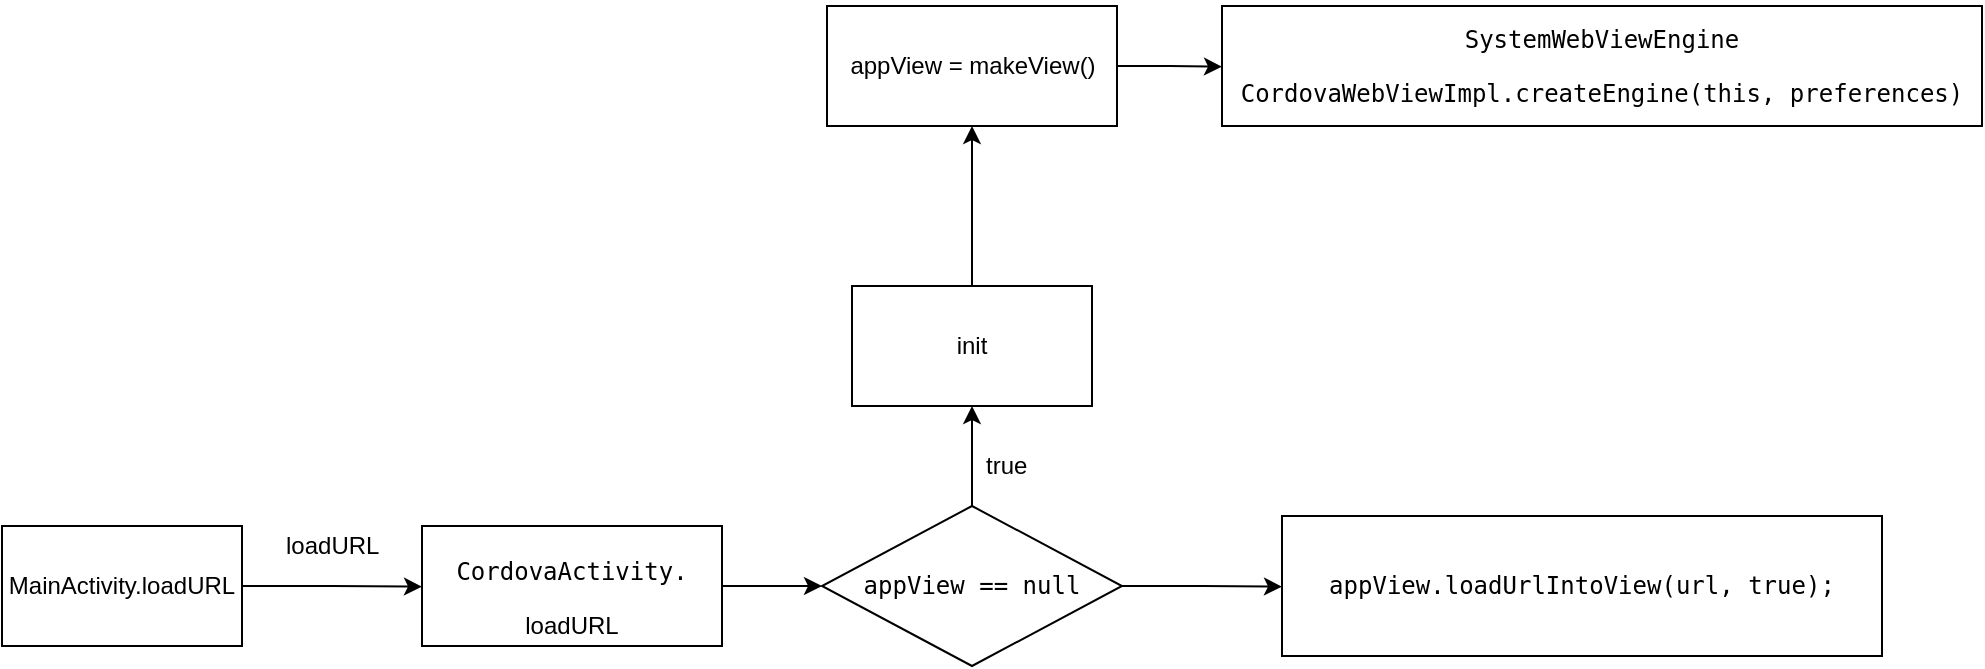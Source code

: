 <mxfile version="10.5.4" type="github"><diagram id="c00RBw5aIxOP1FfjhGlZ" name="Page-1"><mxGraphModel dx="1269" dy="675" grid="1" gridSize="10" guides="1" tooltips="1" connect="1" arrows="1" fold="1" page="1" pageScale="1" pageWidth="827" pageHeight="1169" math="0" shadow="0"><root><mxCell id="0"/><mxCell id="1" parent="0"/><mxCell id="qnE9HWCvwtSlB8G6Xwsx-5" style="edgeStyle=orthogonalEdgeStyle;rounded=0;orthogonalLoop=1;jettySize=auto;html=1;exitX=1;exitY=0.5;exitDx=0;exitDy=0;" edge="1" parent="1" source="qnE9HWCvwtSlB8G6Xwsx-1"><mxGeometry relative="1" as="geometry"><mxPoint x="240" y="480.333" as="targetPoint"/></mxGeometry></mxCell><mxCell id="qnE9HWCvwtSlB8G6Xwsx-1" value="MainActivity.&lt;span&gt;loadURL&lt;/span&gt;" style="rounded=0;whiteSpace=wrap;html=1;" vertex="1" parent="1"><mxGeometry x="30" y="450" width="120" height="60" as="geometry"/></mxCell><mxCell id="qnE9HWCvwtSlB8G6Xwsx-4" value="loadURL" style="text;html=1;resizable=0;points=[];autosize=1;align=left;verticalAlign=top;spacingTop=-4;" vertex="1" parent="1"><mxGeometry x="170" y="450" width="60" height="20" as="geometry"/></mxCell><mxCell id="qnE9HWCvwtSlB8G6Xwsx-9" style="edgeStyle=orthogonalEdgeStyle;rounded=0;orthogonalLoop=1;jettySize=auto;html=1;exitX=1;exitY=0.5;exitDx=0;exitDy=0;entryX=0;entryY=0.5;entryDx=0;entryDy=0;" edge="1" parent="1" source="qnE9HWCvwtSlB8G6Xwsx-6" target="qnE9HWCvwtSlB8G6Xwsx-8"><mxGeometry relative="1" as="geometry"/></mxCell><mxCell id="qnE9HWCvwtSlB8G6Xwsx-6" value="&lt;pre&gt;&lt;span&gt;CordovaActivity.&lt;/span&gt;&lt;/pre&gt;&lt;span&gt;loadURL&lt;/span&gt;" style="rounded=0;whiteSpace=wrap;html=1;" vertex="1" parent="1"><mxGeometry x="240" y="450" width="150" height="60" as="geometry"/></mxCell><mxCell id="qnE9HWCvwtSlB8G6Xwsx-10" style="edgeStyle=orthogonalEdgeStyle;rounded=0;orthogonalLoop=1;jettySize=auto;html=1;" edge="1" parent="1" source="qnE9HWCvwtSlB8G6Xwsx-8"><mxGeometry relative="1" as="geometry"><mxPoint x="515" y="390" as="targetPoint"/></mxGeometry></mxCell><mxCell id="qnE9HWCvwtSlB8G6Xwsx-13" style="edgeStyle=orthogonalEdgeStyle;rounded=0;orthogonalLoop=1;jettySize=auto;html=1;exitX=1;exitY=0.5;exitDx=0;exitDy=0;" edge="1" parent="1" source="qnE9HWCvwtSlB8G6Xwsx-8"><mxGeometry relative="1" as="geometry"><mxPoint x="670" y="480.333" as="targetPoint"/></mxGeometry></mxCell><mxCell id="qnE9HWCvwtSlB8G6Xwsx-8" value="&lt;pre&gt;&lt;span&gt;appView&lt;/span&gt; == &lt;span&gt;null&lt;/span&gt;&lt;/pre&gt;" style="rhombus;whiteSpace=wrap;html=1;" vertex="1" parent="1"><mxGeometry x="440" y="440" width="150" height="80" as="geometry"/></mxCell><mxCell id="qnE9HWCvwtSlB8G6Xwsx-11" value="true" style="text;html=1;resizable=0;points=[];autosize=1;align=left;verticalAlign=top;spacingTop=-4;" vertex="1" parent="1"><mxGeometry x="520" y="410" width="40" height="20" as="geometry"/></mxCell><mxCell id="qnE9HWCvwtSlB8G6Xwsx-16" value="" style="edgeStyle=orthogonalEdgeStyle;rounded=0;orthogonalLoop=1;jettySize=auto;html=1;" edge="1" parent="1" source="qnE9HWCvwtSlB8G6Xwsx-12" target="qnE9HWCvwtSlB8G6Xwsx-15"><mxGeometry relative="1" as="geometry"/></mxCell><mxCell id="qnE9HWCvwtSlB8G6Xwsx-12" value="init" style="rounded=0;whiteSpace=wrap;html=1;" vertex="1" parent="1"><mxGeometry x="455" y="330" width="120" height="60" as="geometry"/></mxCell><mxCell id="qnE9HWCvwtSlB8G6Xwsx-17" style="edgeStyle=orthogonalEdgeStyle;rounded=0;orthogonalLoop=1;jettySize=auto;html=1;exitX=1;exitY=0.5;exitDx=0;exitDy=0;" edge="1" parent="1" source="qnE9HWCvwtSlB8G6Xwsx-15"><mxGeometry relative="1" as="geometry"><mxPoint x="640" y="220.333" as="targetPoint"/></mxGeometry></mxCell><mxCell id="qnE9HWCvwtSlB8G6Xwsx-15" value="appView = makeView()" style="rounded=0;whiteSpace=wrap;html=1;" vertex="1" parent="1"><mxGeometry x="442.5" y="190" width="145" height="60" as="geometry"/></mxCell><mxCell id="qnE9HWCvwtSlB8G6Xwsx-14" value="&lt;pre&gt;&lt;span&gt;appView&lt;/span&gt;.loadUrlIntoView(url, &lt;span&gt;true&lt;/span&gt;);&lt;/pre&gt;" style="rounded=0;whiteSpace=wrap;html=1;" vertex="1" parent="1"><mxGeometry x="670" y="445" width="300" height="70" as="geometry"/></mxCell><mxCell id="qnE9HWCvwtSlB8G6Xwsx-18" value="&lt;pre&gt;&lt;span&gt;SystemWebViewEngine&lt;/span&gt;&lt;/pre&gt;&lt;pre&gt;CordovaWebViewImpl.&lt;span&gt;createEngine&lt;/span&gt;(&lt;span&gt;this&lt;/span&gt;, &lt;span&gt;preferences&lt;/span&gt;)&lt;/pre&gt;" style="rounded=0;whiteSpace=wrap;html=1;" vertex="1" parent="1"><mxGeometry x="640" y="190" width="380" height="60" as="geometry"/></mxCell></root></mxGraphModel></diagram></mxfile>